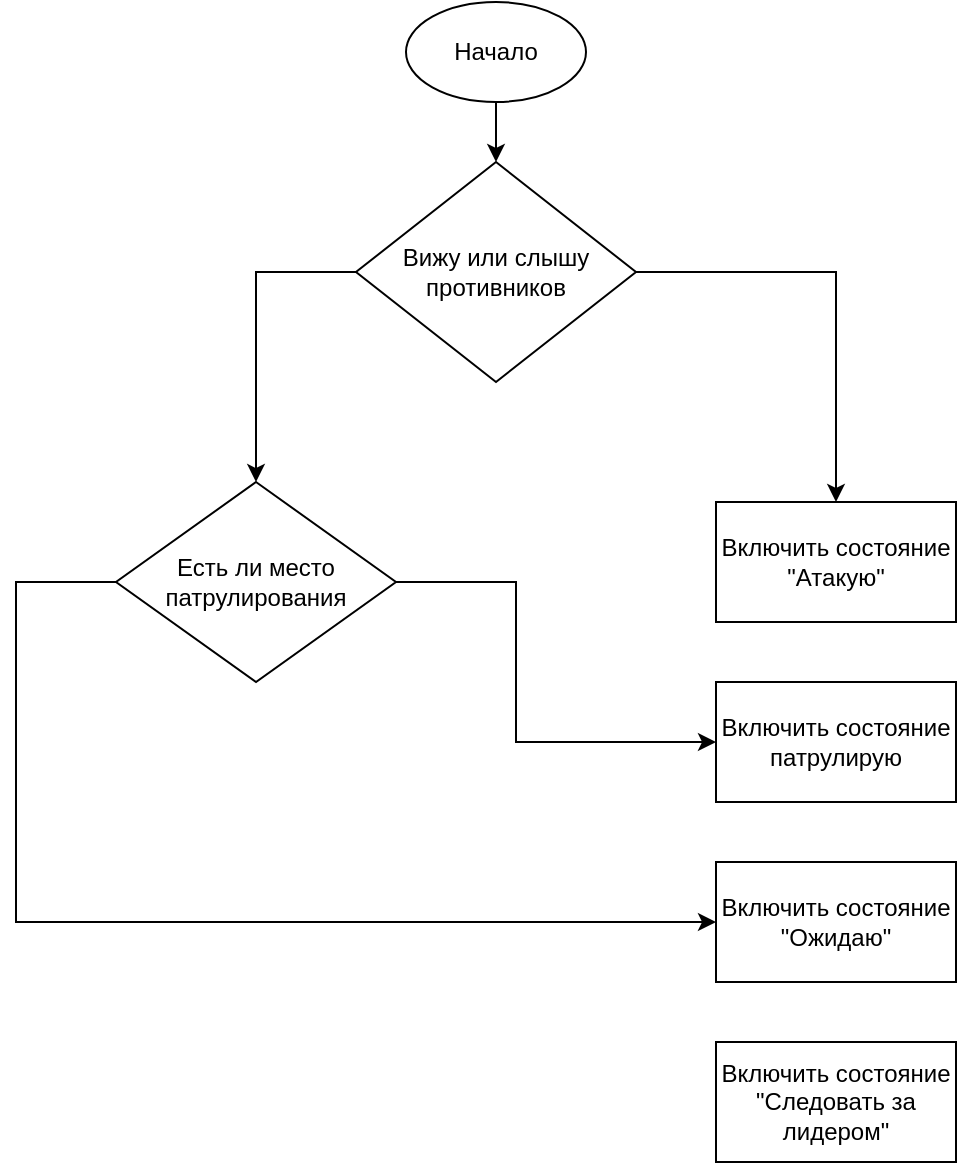 <mxfile version="15.5.2" type="device"><diagram id="nlKrJuZ8rVh2Qq8Y6fR7" name="Page-1"><mxGraphModel dx="1221" dy="644" grid="1" gridSize="10" guides="1" tooltips="1" connect="1" arrows="1" fold="1" page="1" pageScale="1" pageWidth="827" pageHeight="1169" math="0" shadow="0"><root><mxCell id="0"/><mxCell id="1" parent="0"/><mxCell id="uc6h-HxkPy2-sbeGysFt-7" style="edgeStyle=orthogonalEdgeStyle;rounded=0;orthogonalLoop=1;jettySize=auto;html=1;entryX=0.5;entryY=0;entryDx=0;entryDy=0;" edge="1" parent="1" source="uc6h-HxkPy2-sbeGysFt-1" target="uc6h-HxkPy2-sbeGysFt-2"><mxGeometry relative="1" as="geometry"/></mxCell><mxCell id="uc6h-HxkPy2-sbeGysFt-1" value="Начало" style="ellipse;whiteSpace=wrap;html=1;" vertex="1" parent="1"><mxGeometry x="345" y="100" width="90" height="50" as="geometry"/></mxCell><mxCell id="uc6h-HxkPy2-sbeGysFt-17" style="edgeStyle=orthogonalEdgeStyle;rounded=0;orthogonalLoop=1;jettySize=auto;html=1;entryX=0.5;entryY=0;entryDx=0;entryDy=0;" edge="1" parent="1" source="uc6h-HxkPy2-sbeGysFt-2" target="uc6h-HxkPy2-sbeGysFt-13"><mxGeometry relative="1" as="geometry"><Array as="points"><mxPoint x="560" y="235"/></Array></mxGeometry></mxCell><mxCell id="uc6h-HxkPy2-sbeGysFt-18" style="edgeStyle=orthogonalEdgeStyle;rounded=0;orthogonalLoop=1;jettySize=auto;html=1;entryX=0.5;entryY=0;entryDx=0;entryDy=0;" edge="1" parent="1" source="uc6h-HxkPy2-sbeGysFt-2" target="uc6h-HxkPy2-sbeGysFt-19"><mxGeometry relative="1" as="geometry"><mxPoint x="220" y="330" as="targetPoint"/><Array as="points"><mxPoint x="270" y="235"/></Array></mxGeometry></mxCell><mxCell id="uc6h-HxkPy2-sbeGysFt-2" value="Вижу или слышу противников" style="rhombus;whiteSpace=wrap;html=1;" vertex="1" parent="1"><mxGeometry x="320" y="180" width="140" height="110" as="geometry"/></mxCell><mxCell id="uc6h-HxkPy2-sbeGysFt-13" value="Включить состояние &quot;Атакую&quot;" style="rounded=0;whiteSpace=wrap;html=1;" vertex="1" parent="1"><mxGeometry x="500" y="350" width="120" height="60" as="geometry"/></mxCell><mxCell id="uc6h-HxkPy2-sbeGysFt-14" value="Включить состояние патрулирую" style="rounded=0;whiteSpace=wrap;html=1;" vertex="1" parent="1"><mxGeometry x="500" y="440" width="120" height="60" as="geometry"/></mxCell><mxCell id="uc6h-HxkPy2-sbeGysFt-15" value="Включить состояние &quot;Ожидаю&quot;" style="rounded=0;whiteSpace=wrap;html=1;" vertex="1" parent="1"><mxGeometry x="500" y="530" width="120" height="60" as="geometry"/></mxCell><mxCell id="uc6h-HxkPy2-sbeGysFt-20" style="edgeStyle=orthogonalEdgeStyle;rounded=0;orthogonalLoop=1;jettySize=auto;html=1;entryX=0;entryY=0.5;entryDx=0;entryDy=0;" edge="1" parent="1" source="uc6h-HxkPy2-sbeGysFt-19" target="uc6h-HxkPy2-sbeGysFt-14"><mxGeometry relative="1" as="geometry"><Array as="points"><mxPoint x="400" y="390"/><mxPoint x="400" y="470"/></Array></mxGeometry></mxCell><mxCell id="uc6h-HxkPy2-sbeGysFt-22" style="edgeStyle=orthogonalEdgeStyle;rounded=0;orthogonalLoop=1;jettySize=auto;html=1;entryX=0;entryY=0.5;entryDx=0;entryDy=0;exitX=0;exitY=0.5;exitDx=0;exitDy=0;" edge="1" parent="1" source="uc6h-HxkPy2-sbeGysFt-19" target="uc6h-HxkPy2-sbeGysFt-15"><mxGeometry relative="1" as="geometry"><mxPoint x="170" y="550" as="targetPoint"/><Array as="points"><mxPoint x="150" y="390"/><mxPoint x="150" y="560"/></Array></mxGeometry></mxCell><mxCell id="uc6h-HxkPy2-sbeGysFt-19" value="Есть ли место патрулирования" style="rhombus;whiteSpace=wrap;html=1;" vertex="1" parent="1"><mxGeometry x="200" y="340" width="140" height="100" as="geometry"/></mxCell><mxCell id="uc6h-HxkPy2-sbeGysFt-23" value="Включить состояние &quot;Следовать за лидером&quot;" style="rounded=0;whiteSpace=wrap;html=1;" vertex="1" parent="1"><mxGeometry x="500" y="620" width="120" height="60" as="geometry"/></mxCell></root></mxGraphModel></diagram></mxfile>